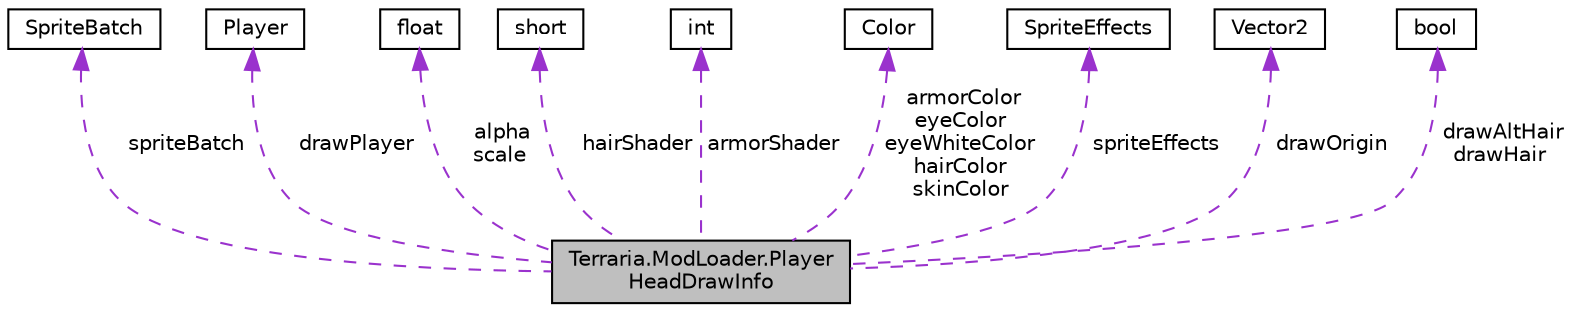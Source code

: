 digraph "Terraria.ModLoader.PlayerHeadDrawInfo"
{
 // LATEX_PDF_SIZE
  edge [fontname="Helvetica",fontsize="10",labelfontname="Helvetica",labelfontsize="10"];
  node [fontname="Helvetica",fontsize="10",shape=record];
  Node1 [label="Terraria.ModLoader.Player\lHeadDrawInfo",height=0.2,width=0.4,color="black", fillcolor="grey75", style="filled", fontcolor="black",tooltip="A struct that contains information that may help with PlayerHeadLayer drawing."];
  Node2 -> Node1 [dir="back",color="darkorchid3",fontsize="10",style="dashed",label=" spriteBatch" ,fontname="Helvetica"];
  Node2 [label="SpriteBatch",height=0.2,width=0.4,color="black", fillcolor="white", style="filled",tooltip=" "];
  Node3 -> Node1 [dir="back",color="darkorchid3",fontsize="10",style="dashed",label=" drawPlayer" ,fontname="Helvetica"];
  Node3 [label="Player",height=0.2,width=0.4,color="black", fillcolor="white", style="filled",tooltip=" "];
  Node4 -> Node1 [dir="back",color="darkorchid3",fontsize="10",style="dashed",label=" alpha\nscale" ,fontname="Helvetica"];
  Node4 [label="float",height=0.2,width=0.4,color="black", fillcolor="white", style="filled",tooltip=" "];
  Node5 -> Node1 [dir="back",color="darkorchid3",fontsize="10",style="dashed",label=" hairShader" ,fontname="Helvetica"];
  Node5 [label="short",height=0.2,width=0.4,color="black", fillcolor="white", style="filled",tooltip=" "];
  Node6 -> Node1 [dir="back",color="darkorchid3",fontsize="10",style="dashed",label=" armorShader" ,fontname="Helvetica"];
  Node6 [label="int",height=0.2,width=0.4,color="black", fillcolor="white", style="filled",tooltip=" "];
  Node7 -> Node1 [dir="back",color="darkorchid3",fontsize="10",style="dashed",label=" armorColor\neyeColor\neyeWhiteColor\nhairColor\nskinColor" ,fontname="Helvetica"];
  Node7 [label="Color",height=0.2,width=0.4,color="black", fillcolor="white", style="filled",tooltip=" "];
  Node8 -> Node1 [dir="back",color="darkorchid3",fontsize="10",style="dashed",label=" spriteEffects" ,fontname="Helvetica"];
  Node8 [label="SpriteEffects",height=0.2,width=0.4,color="black", fillcolor="white", style="filled",tooltip=" "];
  Node9 -> Node1 [dir="back",color="darkorchid3",fontsize="10",style="dashed",label=" drawOrigin" ,fontname="Helvetica"];
  Node9 [label="Vector2",height=0.2,width=0.4,color="black", fillcolor="white", style="filled",tooltip=" "];
  Node10 -> Node1 [dir="back",color="darkorchid3",fontsize="10",style="dashed",label=" drawAltHair\ndrawHair" ,fontname="Helvetica"];
  Node10 [label="bool",height=0.2,width=0.4,color="black", fillcolor="white", style="filled",tooltip=" "];
}
